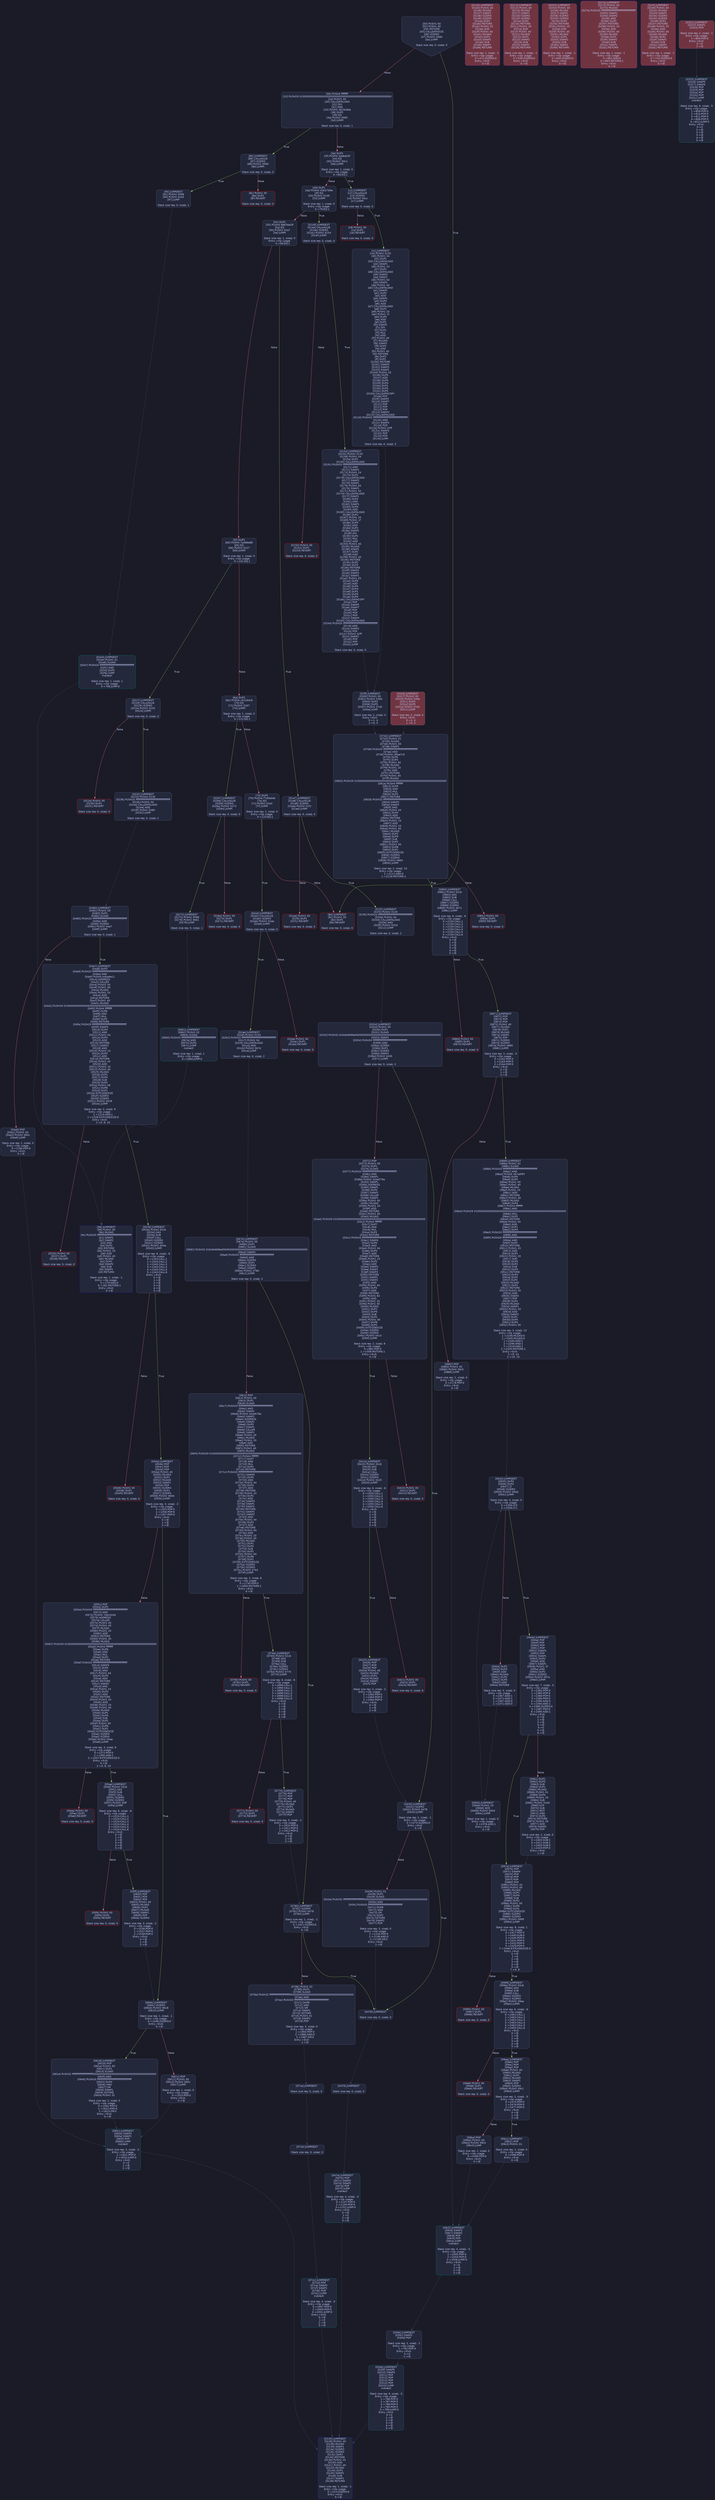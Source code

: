 digraph G {
    node [shape=box, style="filled, rounded", color="#565f89", fontcolor="#c0caf5", fontname="Helvetica", fillcolor="#24283b"];
    edge [color="#414868", fontcolor="#c0caf5", fontname="Helvetica"];
    bgcolor="#1a1b26";
    0 [ label = "[00] PUSH1 60
[02] PUSH1 40
[04] MSTORE
[05] CALLDATASIZE
[06] ISZERO
[07] PUSH2 0080
[0a] JUMPI

Stack size req: 0, sizeΔ: 0
" shape = invhouse]
    1 [ label = "[0b] PUSH4 ffffffff
[10] PUSH29 0100000000000000000000000000000000000000000000000000000000
[2e] PUSH1 00
[30] CALLDATALOAD
[31] DIV
[32] AND
[33] PUSH4 3629c8de
[38] DUP2
[39] EQ
[3a] PUSH2 0085
[3d] JUMPI

Stack size req: 0, sizeΔ: 1
"]
    2 [ label = "[3e] DUP1
[3f] PUSH4 3de6a03f
[44] EQ
[45] PUSH2 00c1
[48] JUMPI

Stack size req: 1, sizeΔ: 0
Entry->Op usage:
	0->68:EQ:1
"]
    3 [ label = "[49] DUP1
[4a] PUSH4 43b3769e
[4f] EQ
[50] PUSH2 0149
[53] JUMPI

Stack size req: 1, sizeΔ: 0
Entry->Op usage:
	0->79:EQ:1
"]
    4 [ label = "[54] DUP1
[55] PUSH4 68639a29
[5a] EQ
[5b] PUSH2 01e7
[5e] JUMPI

Stack size req: 1, sizeΔ: 0
Entry->Op usage:
	0->90:EQ:1
"]
    5 [ label = "[5f] DUP1
[60] PUSH4 7a386e88
[65] EQ
[66] PUSH2 0227
[69] JUMPI

Stack size req: 1, sizeΔ: 0
Entry->Op usage:
	0->101:EQ:1
"]
    6 [ label = "[6a] DUP1
[6b] PUSH4 c52164c6
[70] EQ
[71] PUSH2 0267
[74] JUMPI

Stack size req: 1, sizeΔ: 0
Entry->Op usage:
	0->112:EQ:1
"]
    7 [ label = "[75] DUP1
[76] PUSH4 f7d0e04b
[7b] EQ
[7c] PUSH2 02a3
[7f] JUMPI

Stack size req: 1, sizeΔ: 0
Entry->Op usage:
	0->123:EQ:1
"]
    8 [ label = "[80] JUMPDEST
[81] PUSH1 00
[83] DUP1
[84] REVERT

Stack size req: 0, sizeΔ: 0
" color = "red"]
    9 [ label = "[85] JUMPDEST
[86] CALLVALUE
[87] ISZERO
[88] PUSH2 0090
[8b] JUMPI

Stack size req: 0, sizeΔ: 0
"]
    10 [ label = "[8c] PUSH1 00
[8e] DUP1
[8f] REVERT

Stack size req: 0, sizeΔ: 0
" color = "red"]
    11 [ label = "[90] JUMPDEST
[91] PUSH2 0098
[94] PUSH2 02e3
[97] JUMP

Stack size req: 0, sizeΔ: 1
"]
    12 [ label = "[98] JUMPDEST
[99] PUSH1 40
[9b] MLOAD
[9c] PUSH20 ffffffffffffffffffffffffffffffffffffffff
[b1] SWAP1
[b2] SWAP2
[b3] AND
[b4] DUP2
[b5] MSTORE
[b6] PUSH1 20
[b8] ADD
[b9] PUSH1 40
[bb] MLOAD
[bc] DUP1
[bd] SWAP2
[be] SUB
[bf] SWAP1
[c0] RETURN

Stack size req: 1, sizeΔ: -1
Entry->Op usage:
	0->179:AND:0
	0->181:MSTORE:1
Entry->Exit:
	0->😵
" color = "darkblue"]
    13 [ label = "[c1] JUMPDEST
[c2] CALLVALUE
[c3] ISZERO
[c4] PUSH2 00cc
[c7] JUMPI

Stack size req: 0, sizeΔ: 0
"]
    14 [ label = "[c8] PUSH1 00
[ca] DUP1
[cb] REVERT

Stack size req: 0, sizeΔ: 0
" color = "red"]
    15 [ label = "[cc] JUMPDEST
[cd] PUSH2 0135
[d0] PUSH1 04
[d2] DUP1
[d3] CALLDATALOAD
[d4] SWAP1
[d5] PUSH1 24
[d7] DUP1
[d8] CALLDATALOAD
[d9] SWAP2
[da] SWAP1
[db] PUSH1 64
[dd] SWAP1
[de] PUSH1 44
[e0] CALLDATALOAD
[e1] SWAP1
[e2] DUP2
[e3] ADD
[e4] SWAP1
[e5] DUP4
[e6] ADD
[e7] CALLDATALOAD
[e8] DUP1
[e9] PUSH1 20
[eb] PUSH1 1f
[ed] DUP3
[ee] ADD
[ef] DUP2
[f0] SWAP1
[f1] DIV
[f2] DUP2
[f3] MUL
[f4] ADD
[f5] PUSH1 40
[f7] MLOAD
[f8] SWAP1
[f9] DUP2
[fa] ADD
[fb] PUSH1 40
[fd] MSTORE
[fe] DUP2
[ff] DUP2
[0100] MSTORE
[0101] SWAP3
[0102] SWAP2
[0103] SWAP1
[0104] PUSH1 20
[0106] DUP5
[0107] ADD
[0108] DUP4
[0109] DUP4
[010a] DUP1
[010b] DUP3
[010c] DUP5
[010d] CALLDATACOPY
[010e] POP
[010f] SWAP5
[0110] SWAP7
[0111] POP
[0112] POP
[0113] POP
[0114] SWAP3
[0115] CALLDATALOAD
[0116] PUSH20 ffffffffffffffffffffffffffffffffffffffff
[012b] AND
[012c] SWAP3
[012d] POP
[012e] PUSH2 02ff
[0131] SWAP2
[0132] POP
[0133] POP
[0134] JUMP

Stack size req: 0, sizeΔ: 5
"]
    16 [ label = "[0135] JUMPDEST
[0136] PUSH1 40
[0138] MLOAD
[0139] SWAP1
[013a] ISZERO
[013b] ISZERO
[013c] DUP2
[013d] MSTORE
[013e] PUSH1 20
[0140] ADD
[0141] PUSH1 40
[0143] MLOAD
[0144] DUP1
[0145] SWAP2
[0146] SUB
[0147] SWAP1
[0148] RETURN

Stack size req: 1, sizeΔ: -1
Entry->Op usage:
	0->314:ISZERO:0
Entry->Exit:
	0->😵
" color = "darkblue"]
    17 [ label = "[0149] JUMPDEST
[014a] CALLVALUE
[014b] ISZERO
[014c] PUSH2 0154
[014f] JUMPI

Stack size req: 0, sizeΔ: 0
"]
    18 [ label = "[0150] PUSH1 00
[0152] DUP1
[0153] REVERT

Stack size req: 0, sizeΔ: 0
" color = "red"]
    19 [ label = "[0154] JUMPDEST
[0155] PUSH2 0135
[0158] PUSH1 04
[015a] DUP1
[015b] CALLDATALOAD
[015c] PUSH20 ffffffffffffffffffffffffffffffffffffffff
[0171] AND
[0172] SWAP1
[0173] PUSH1 24
[0175] DUP1
[0176] CALLDATALOAD
[0177] SWAP2
[0178] SWAP1
[0179] PUSH1 64
[017b] SWAP1
[017c] PUSH1 44
[017e] CALLDATALOAD
[017f] SWAP1
[0180] DUP2
[0181] ADD
[0182] SWAP1
[0183] DUP4
[0184] ADD
[0185] CALLDATALOAD
[0186] DUP1
[0187] PUSH1 20
[0189] PUSH1 1f
[018b] DUP3
[018c] ADD
[018d] DUP2
[018e] SWAP1
[018f] DIV
[0190] DUP2
[0191] MUL
[0192] ADD
[0193] PUSH1 40
[0195] MLOAD
[0196] SWAP1
[0197] DUP2
[0198] ADD
[0199] PUSH1 40
[019b] MSTORE
[019c] DUP2
[019d] DUP2
[019e] MSTORE
[019f] SWAP3
[01a0] SWAP2
[01a1] SWAP1
[01a2] PUSH1 20
[01a4] DUP5
[01a5] ADD
[01a6] DUP4
[01a7] DUP4
[01a8] DUP1
[01a9] DUP3
[01aa] DUP5
[01ab] CALLDATACOPY
[01ac] POP
[01ad] SWAP5
[01ae] SWAP7
[01af] POP
[01b0] POP
[01b1] POP
[01b2] SWAP3
[01b3] CALLDATALOAD
[01b4] PUSH20 ffffffffffffffffffffffffffffffffffffffff
[01c9] AND
[01ca] SWAP3
[01cb] POP
[01cc] PUSH2 02ff
[01cf] SWAP2
[01d0] POP
[01d1] POP
[01d2] JUMP

Stack size req: 0, sizeΔ: 5
"]
    20 [ label = "[01d3] JUMPDEST
[01d4] PUSH1 40
[01d6] MLOAD
[01d7] SWAP1
[01d8] ISZERO
[01d9] ISZERO
[01da] DUP2
[01db] MSTORE
[01dc] PUSH1 20
[01de] ADD
[01df] PUSH1 40
[01e1] MLOAD
[01e2] DUP1
[01e3] SWAP2
[01e4] SUB
[01e5] SWAP1
[01e6] RETURN

Stack size req: 1, sizeΔ: -1
Entry->Op usage:
	0->472:ISZERO:0
Entry->Exit:
	0->😵
" color = "darkblue" fillcolor = "#703440"]
    21 [ label = "[01e7] JUMPDEST
[01e8] CALLVALUE
[01e9] ISZERO
[01ea] PUSH2 01f2
[01ed] JUMPI

Stack size req: 0, sizeΔ: 0
"]
    22 [ label = "[01ee] PUSH1 00
[01f0] DUP1
[01f1] REVERT

Stack size req: 0, sizeΔ: 0
" color = "red"]
    23 [ label = "[01f2] JUMPDEST
[01f3] PUSH2 0135
[01f6] PUSH20 ffffffffffffffffffffffffffffffffffffffff
[020b] PUSH1 04
[020d] CALLDATALOAD
[020e] AND
[020f] PUSH2 032d
[0212] JUMP

Stack size req: 0, sizeΔ: 2
"]
    24 [ label = "[0213] JUMPDEST
[0214] PUSH1 40
[0216] MLOAD
[0217] SWAP1
[0218] ISZERO
[0219] ISZERO
[021a] DUP2
[021b] MSTORE
[021c] PUSH1 20
[021e] ADD
[021f] PUSH1 40
[0221] MLOAD
[0222] DUP1
[0223] SWAP2
[0224] SUB
[0225] SWAP1
[0226] RETURN

Stack size req: 1, sizeΔ: -1
Entry->Op usage:
	0->536:ISZERO:0
Entry->Exit:
	0->😵
" color = "darkblue" fillcolor = "#703440"]
    25 [ label = "[0227] JUMPDEST
[0228] CALLVALUE
[0229] ISZERO
[022a] PUSH2 0232
[022d] JUMPI

Stack size req: 0, sizeΔ: 0
"]
    26 [ label = "[022e] PUSH1 00
[0230] DUP1
[0231] REVERT

Stack size req: 0, sizeΔ: 0
" color = "red"]
    27 [ label = "[0232] JUMPDEST
[0233] PUSH2 0135
[0236] PUSH20 ffffffffffffffffffffffffffffffffffffffff
[024b] PUSH1 04
[024d] CALLDATALOAD
[024e] AND
[024f] PUSH2 0480
[0252] JUMP

Stack size req: 0, sizeΔ: 2
"]
    28 [ label = "[0253] JUMPDEST
[0254] PUSH1 40
[0256] MLOAD
[0257] SWAP1
[0258] ISZERO
[0259] ISZERO
[025a] DUP2
[025b] MSTORE
[025c] PUSH1 20
[025e] ADD
[025f] PUSH1 40
[0261] MLOAD
[0262] DUP1
[0263] SWAP2
[0264] SUB
[0265] SWAP1
[0266] RETURN

Stack size req: 1, sizeΔ: -1
Entry->Op usage:
	0->600:ISZERO:0
Entry->Exit:
	0->😵
" color = "darkblue" fillcolor = "#703440"]
    29 [ label = "[0267] JUMPDEST
[0268] CALLVALUE
[0269] ISZERO
[026a] PUSH2 0272
[026d] JUMPI

Stack size req: 0, sizeΔ: 0
"]
    30 [ label = "[026e] PUSH1 00
[0270] DUP1
[0271] REVERT

Stack size req: 0, sizeΔ: 0
" color = "red"]
    31 [ label = "[0272] JUMPDEST
[0273] PUSH2 0098
[0276] PUSH2 0661
[0279] JUMP

Stack size req: 0, sizeΔ: 1
"]
    32 [ label = "[027a] JUMPDEST
[027b] PUSH1 40
[027d] MLOAD
[027e] PUSH20 ffffffffffffffffffffffffffffffffffffffff
[0293] SWAP1
[0294] SWAP2
[0295] AND
[0296] DUP2
[0297] MSTORE
[0298] PUSH1 20
[029a] ADD
[029b] PUSH1 40
[029d] MLOAD
[029e] DUP1
[029f] SWAP2
[02a0] SUB
[02a1] SWAP1
[02a2] RETURN

Stack size req: 1, sizeΔ: -1
Entry->Op usage:
	0->661:AND:0
	0->663:MSTORE:1
Entry->Exit:
	0->😵
" color = "darkblue" fillcolor = "#703440"]
    33 [ label = "[02a3] JUMPDEST
[02a4] CALLVALUE
[02a5] ISZERO
[02a6] PUSH2 02ae
[02a9] JUMPI

Stack size req: 0, sizeΔ: 0
"]
    34 [ label = "[02aa] PUSH1 00
[02ac] DUP1
[02ad] REVERT

Stack size req: 0, sizeΔ: 0
" color = "red"]
    35 [ label = "[02ae] JUMPDEST
[02af] PUSH2 0135
[02b2] PUSH20 ffffffffffffffffffffffffffffffffffffffff
[02c7] PUSH1 04
[02c9] CALLDATALOAD
[02ca] AND
[02cb] PUSH2 067d
[02ce] JUMP

Stack size req: 0, sizeΔ: 2
"]
    36 [ label = "[02cf] JUMPDEST
[02d0] PUSH1 40
[02d2] MLOAD
[02d3] SWAP1
[02d4] ISZERO
[02d5] ISZERO
[02d6] DUP2
[02d7] MSTORE
[02d8] PUSH1 20
[02da] ADD
[02db] PUSH1 40
[02dd] MLOAD
[02de] DUP1
[02df] SWAP2
[02e0] SUB
[02e1] SWAP1
[02e2] RETURN

Stack size req: 1, sizeΔ: -1
Entry->Op usage:
	0->724:ISZERO:0
Entry->Exit:
	0->😵
" color = "darkblue" fillcolor = "#703440"]
    37 [ label = "[02e3] JUMPDEST
[02e4] PUSH1 01
[02e6] SLOAD
[02e7] PUSH20 ffffffffffffffffffffffffffffffffffffffff
[02fc] AND
[02fd] DUP2
[02fe] JUMP
Indirect!

Stack size req: 1, sizeΔ: 1
Entry->Op usage:
	0->766:JUMP:0
" color = "teal"]
    38 [ label = "[02ff] JUMPDEST
[0300] PUSH1 00
[0302] PUSH2 030b
[0305] DUP3
[0306] DUP5
[0307] PUSH2 07d2
[030a] JUMP

Stack size req: 2, sizeΔ: 4
Entry->Exit:
	0->1, 4
	1->0, 5
"]
    39 [ label = "[030b] JUMPDEST
[030c] SWAP1
[030d] POP

Stack size req: 2, sizeΔ: -1
Entry->Op usage:
	1->781:POP:0
Entry->Exit:
	0->0
	1->😵
"]
    40 [ label = "[030e] JUMPDEST
[030f] SWAP5
[0310] SWAP4
[0311] POP
[0312] POP
[0313] POP
[0314] POP
[0315] JUMP
Indirect!

Stack size req: 6, sizeΔ: -5
Entry->Op usage:
	1->786:POP:0
	2->787:POP:0
	3->788:POP:0
	4->785:POP:0
	5->789:JUMP:0
Entry->Exit:
	0->0
	1->😵
	2->😵
	3->😵
	4->😵
	5->😵
" color = "teal"]
    41 [ label = "[0316] JUMPDEST
[0317] PUSH1 00
[0319] PUSH2 030b
[031c] DUP3
[031d] DUP5
[031e] PUSH2 07d2
[0321] JUMP

Stack size req: 2, sizeΔ: 4
Entry->Exit:
	0->1, 4
	1->0, 5
" fillcolor = "#703440"]
    42 [ label = "[0322] JUMPDEST
[0323] SWAP1
[0324] POP

Stack size req: 2, sizeΔ: -1
Entry->Op usage:
	1->804:POP:0
Entry->Exit:
	0->0
	1->😵
" fillcolor = "#703440"]
    43 [ label = "[0325] JUMPDEST
[0326] SWAP5
[0327] SWAP4
[0328] POP
[0329] POP
[032a] POP
[032b] POP
[032c] JUMP
Indirect!

Stack size req: 6, sizeΔ: -5
Entry->Op usage:
	1->809:POP:0
	2->810:POP:0
	3->811:POP:0
	4->808:POP:0
	5->812:JUMP:0
Entry->Exit:
	0->0
	1->😵
	2->😵
	3->😵
	4->😵
	5->😵
" color = "teal"]
    44 [ label = "[032d] JUMPDEST
[032e] PUSH1 00
[0330] DUP1
[0331] SLOAD
[0332] PUSH32 61646d696e000000000000000000000000000000000000000000000000000000
[0353] SWAP1
[0354] PUSH20 ffffffffffffffffffffffffffffffffffffffff
[0369] AND
[036a] ISZERO
[036b] DUP1
[036c] ISZERO
[036d] SWAP1
[036e] PUSH2 0430
[0371] JUMPI

Stack size req: 0, sizeΔ: 3
"]
    45 [ label = "[0372] POP
[0373] PUSH1 00
[0375] DUP1
[0376] SLOAD
[0377] PUSH20 ffffffffffffffffffffffffffffffffffffffff
[038c] AND
[038d] SWAP1
[038e] PUSH4 2d3e579a
[0393] SWAP1
[0394] ADDRESS
[0395] SWAP1
[0396] DUP5
[0397] SWAP1
[0398] CALLER
[0399] SWAP1
[039a] PUSH1 40
[039c] MLOAD
[039d] PUSH1 20
[039f] ADD
[03a0] MSTORE
[03a1] PUSH1 40
[03a3] MLOAD
[03a4] PUSH29 0100000000000000000000000000000000000000000000000000000000
[03c2] PUSH4 ffffffff
[03c7] DUP7
[03c8] AND
[03c9] MUL
[03ca] DUP2
[03cb] MSTORE
[03cc] PUSH20 ffffffffffffffffffffffffffffffffffffffff
[03e1] SWAP4
[03e2] DUP5
[03e3] AND
[03e4] PUSH1 04
[03e6] DUP3
[03e7] ADD
[03e8] MSTORE
[03e9] PUSH1 24
[03eb] DUP2
[03ec] ADD
[03ed] SWAP3
[03ee] SWAP1
[03ef] SWAP3
[03f0] MSTORE
[03f1] SWAP1
[03f2] SWAP2
[03f3] AND
[03f4] PUSH1 44
[03f6] DUP3
[03f7] ADD
[03f8] MSTORE
[03f9] PUSH1 64
[03fb] ADD
[03fc] PUSH1 20
[03fe] PUSH1 40
[0400] MLOAD
[0401] DUP1
[0402] DUP4
[0403] SUB
[0404] DUP2
[0405] PUSH1 00
[0407] DUP8
[0408] DUP1
[0409] EXTCODESIZE
[040a] ISZERO
[040b] ISZERO
[040c] PUSH2 0414
[040f] JUMPI

Stack size req: 2, sizeΔ: 8
Entry->Op usage:
	0->882:POP:0
	1->1008:MSTORE:1
Entry->Exit:
	0->😵
"]
    46 [ label = "[0410] PUSH1 00
[0412] DUP1
[0413] REVERT

Stack size req: 0, sizeΔ: 0
" color = "red"]
    47 [ label = "[0414] JUMPDEST
[0415] PUSH2 02c6
[0418] GAS
[0419] SUB
[041a] CALL
[041b] ISZERO
[041c] ISZERO
[041d] PUSH2 0425
[0420] JUMPI

Stack size req: 6, sizeΔ: -6
Entry->Op usage:
	0->1050:CALL:1
	1->1050:CALL:2
	2->1050:CALL:3
	3->1050:CALL:4
	4->1050:CALL:5
	5->1050:CALL:6
Entry->Exit:
	0->😵
	1->😵
	2->😵
	3->😵
	4->😵
	5->😵
"]
    48 [ label = "[0421] PUSH1 00
[0423] DUP1
[0424] REVERT

Stack size req: 0, sizeΔ: 0
" color = "red"]
    49 [ label = "[0425] JUMPDEST
[0426] POP
[0427] POP
[0428] POP
[0429] PUSH1 40
[042b] MLOAD
[042c] DUP1
[042d] MLOAD
[042e] SWAP1
[042f] POP

Stack size req: 3, sizeΔ: -2
Entry->Op usage:
	0->1062:POP:0
	1->1063:POP:0
	2->1064:POP:0
Entry->Exit:
	0->😵
	1->😵
	2->😵
"]
    50 [ label = "[0430] JUMPDEST
[0431] ISZERO
[0432] PUSH2 0478
[0435] JUMPI

Stack size req: 1, sizeΔ: -1
Entry->Op usage:
	0->1073:ISZERO:0
Entry->Exit:
	0->😵
"]
    51 [ label = "[0436] PUSH1 01
[0438] DUP1
[0439] SLOAD
[043a] PUSH32 ffffffffffffffffffffffff0000000000000000000000000000000000000000
[045b] AND
[045c] PUSH20 ffffffffffffffffffffffffffffffffffffffff
[0471] DUP6
[0472] AND
[0473] OR
[0474] DUP2
[0475] SSTORE
[0476] SWAP2
[0477] POP

Stack size req: 3, sizeΔ: 0
Entry->Op usage:
	1->1143:POP:0
	2->1138:AND:0
	2->1139:OR:0
Entry->Exit:
	1->😵
"]
    52 [ label = "[0478] JUMPDEST

Stack size req: 0, sizeΔ: 0
"]
    53 [ label = "[0479] JUMPDEST

Stack size req: 0, sizeΔ: 0
"]
    54 [ label = "[047a] JUMPDEST
[047b] POP
[047c] SWAP2
[047d] SWAP1
[047e] POP
[047f] JUMP
Indirect!

Stack size req: 4, sizeΔ: -3
Entry->Op usage:
	0->1147:POP:0
	2->1150:POP:0
	3->1151:JUMP:0
Entry->Exit:
	0->😵
	1->0
	2->😵
	3->😵
" color = "teal"]
    55 [ label = "[0480] JUMPDEST
[0481] PUSH1 00
[0483] DUP1
[0484] SLOAD
[0485] PUSH20 ffffffffffffffffffffffffffffffffffffffff
[049a] AND
[049b] ISZERO
[049c] PUSH2 04a7
[049f] JUMPI

Stack size req: 0, sizeΔ: 1
"]
    56 [ label = "[04a0] POP
[04a1] PUSH1 00
[04a3] PUSH2 065c
[04a6] JUMP

Stack size req: 1, sizeΔ: 0
Entry->Op usage:
	0->1184:POP:0
Entry->Exit:
	0->😵
"]
    57 [ label = "[04a7] JUMPDEST
[04a8] DUP2
[04a9] PUSH20 ffffffffffffffffffffffffffffffffffffffff
[04be] AND
[04bf] PUSH4 b4ba9e11
[04c4] ADDRESS
[04c5] CALLER
[04c6] PUSH1 00
[04c8] PUSH1 40
[04ca] MLOAD
[04cb] PUSH1 20
[04cd] ADD
[04ce] MSTORE
[04cf] PUSH1 40
[04d1] MLOAD
[04d2] PUSH29 0100000000000000000000000000000000000000000000000000000000
[04f0] PUSH4 ffffffff
[04f5] DUP6
[04f6] AND
[04f7] MUL
[04f8] DUP2
[04f9] MSTORE
[04fa] PUSH20 ffffffffffffffffffffffffffffffffffffffff
[050f] SWAP3
[0510] DUP4
[0511] AND
[0512] PUSH1 04
[0514] DUP3
[0515] ADD
[0516] MSTORE
[0517] SWAP2
[0518] AND
[0519] PUSH1 24
[051b] DUP3
[051c] ADD
[051d] MSTORE
[051e] PUSH1 44
[0520] ADD
[0521] PUSH1 20
[0523] PUSH1 40
[0525] MLOAD
[0526] DUP1
[0527] DUP4
[0528] SUB
[0529] DUP2
[052a] PUSH1 00
[052c] DUP8
[052d] DUP1
[052e] EXTCODESIZE
[052f] ISZERO
[0530] ISZERO
[0531] PUSH2 0539
[0534] JUMPI

Stack size req: 2, sizeΔ: 9
Entry->Op usage:
	1->1214:AND:1
	1->1326:EXTCODESIZE:0
Entry->Exit:
	1->0, 8, 10
"]
    58 [ label = "[0535] PUSH1 00
[0537] DUP1
[0538] REVERT

Stack size req: 0, sizeΔ: 0
" color = "red"]
    59 [ label = "[0539] JUMPDEST
[053a] PUSH2 02c6
[053d] GAS
[053e] SUB
[053f] CALL
[0540] ISZERO
[0541] ISZERO
[0542] PUSH2 054a
[0545] JUMPI

Stack size req: 6, sizeΔ: -6
Entry->Op usage:
	0->1343:CALL:1
	1->1343:CALL:2
	2->1343:CALL:3
	3->1343:CALL:4
	4->1343:CALL:5
	5->1343:CALL:6
Entry->Exit:
	0->😵
	1->😵
	2->😵
	3->😵
	4->😵
	5->😵
"]
    60 [ label = "[0546] PUSH1 00
[0548] DUP1
[0549] REVERT

Stack size req: 0, sizeΔ: 0
" color = "red"]
    61 [ label = "[054a] JUMPDEST
[054b] POP
[054c] POP
[054d] POP
[054e] PUSH1 40
[0550] MLOAD
[0551] DUP1
[0552] MLOAD
[0553] SWAP1
[0554] POP
[0555] ISZERO
[0556] DUP1
[0557] ISZERO
[0558] PUSH2 060b
[055b] JUMPI

Stack size req: 3, sizeΔ: -2
Entry->Op usage:
	0->1355:POP:0
	1->1356:POP:0
	2->1357:POP:0
Entry->Exit:
	0->😵
	1->😵
	2->😵
"]
    62 [ label = "[055c] POP
[055d] DUP2
[055e] PUSH20 ffffffffffffffffffffffffffffffffffffffff
[0573] AND
[0574] PUSH4 7ddc02d4
[0579] ADDRESS
[057a] CALLER
[057b] PUSH1 00
[057d] PUSH1 40
[057f] MLOAD
[0580] PUSH1 20
[0582] ADD
[0583] MSTORE
[0584] PUSH1 40
[0586] MLOAD
[0587] PUSH29 0100000000000000000000000000000000000000000000000000000000
[05a5] PUSH4 ffffffff
[05aa] DUP6
[05ab] AND
[05ac] MUL
[05ad] DUP2
[05ae] MSTORE
[05af] PUSH20 ffffffffffffffffffffffffffffffffffffffff
[05c4] SWAP3
[05c5] DUP4
[05c6] AND
[05c7] PUSH1 04
[05c9] DUP3
[05ca] ADD
[05cb] MSTORE
[05cc] SWAP2
[05cd] AND
[05ce] PUSH1 24
[05d0] DUP3
[05d1] ADD
[05d2] MSTORE
[05d3] PUSH1 44
[05d5] ADD
[05d6] PUSH1 20
[05d8] PUSH1 40
[05da] MLOAD
[05db] DUP1
[05dc] DUP4
[05dd] SUB
[05de] DUP2
[05df] PUSH1 00
[05e1] DUP8
[05e2] DUP1
[05e3] EXTCODESIZE
[05e4] ISZERO
[05e5] ISZERO
[05e6] PUSH2 05ee
[05e9] JUMPI

Stack size req: 3, sizeΔ: 8
Entry->Op usage:
	0->1372:POP:0
	2->1395:AND:1
	2->1507:EXTCODESIZE:0
Entry->Exit:
	0->😵
	2->0, 8, 10
"]
    63 [ label = "[05ea] PUSH1 00
[05ec] DUP1
[05ed] REVERT

Stack size req: 0, sizeΔ: 0
" color = "red"]
    64 [ label = "[05ee] JUMPDEST
[05ef] PUSH2 02c6
[05f2] GAS
[05f3] SUB
[05f4] CALL
[05f5] ISZERO
[05f6] ISZERO
[05f7] PUSH2 05ff
[05fa] JUMPI

Stack size req: 6, sizeΔ: -6
Entry->Op usage:
	0->1524:CALL:1
	1->1524:CALL:2
	2->1524:CALL:3
	3->1524:CALL:4
	4->1524:CALL:5
	5->1524:CALL:6
Entry->Exit:
	0->😵
	1->😵
	2->😵
	3->😵
	4->😵
	5->😵
"]
    65 [ label = "[05fb] PUSH1 00
[05fd] DUP1
[05fe] REVERT

Stack size req: 0, sizeΔ: 0
" color = "red"]
    66 [ label = "[05ff] JUMPDEST
[0600] POP
[0601] POP
[0602] POP
[0603] PUSH1 40
[0605] MLOAD
[0606] DUP1
[0607] MLOAD
[0608] SWAP1
[0609] POP
[060a] ISZERO

Stack size req: 3, sizeΔ: -2
Entry->Op usage:
	0->1536:POP:0
	1->1537:POP:0
	2->1538:POP:0
Entry->Exit:
	0->😵
	1->😵
	2->😵
"]
    67 [ label = "[060b] JUMPDEST
[060c] ISZERO
[060d] PUSH2 0618
[0610] JUMPI

Stack size req: 1, sizeΔ: -1
Entry->Op usage:
	0->1548:ISZERO:0
Entry->Exit:
	0->😵
"]
    68 [ label = "[0611] POP
[0612] PUSH1 00
[0614] PUSH2 065c
[0617] JUMP

Stack size req: 1, sizeΔ: 0
Entry->Op usage:
	0->1553:POP:0
Entry->Exit:
	0->😵
"]
    69 [ label = "[0618] JUMPDEST
[0619] POP
[061a] PUSH1 00
[061c] DUP1
[061d] SLOAD
[061e] PUSH32 ffffffffffffffffffffffff0000000000000000000000000000000000000000
[063f] AND
[0640] PUSH20 ffffffffffffffffffffffffffffffffffffffff
[0655] DUP4
[0656] AND
[0657] OR
[0658] SWAP1
[0659] SSTORE
[065a] PUSH1 01

Stack size req: 2, sizeΔ: 0
Entry->Op usage:
	0->1561:POP:0
	1->1622:AND:0
	1->1623:OR:0
Entry->Exit:
	0->😵
"]
    70 [ label = "[065c] JUMPDEST
[065d] SWAP2
[065e] SWAP1
[065f] POP
[0660] JUMP
Indirect!

Stack size req: 3, sizeΔ: -2
Entry->Op usage:
	1->1631:POP:0
	2->1632:JUMP:0
Entry->Exit:
	0->0
	1->😵
	2->😵
" color = "teal"]
    71 [ label = "[0661] JUMPDEST
[0662] PUSH1 02
[0664] SLOAD
[0665] PUSH20 ffffffffffffffffffffffffffffffffffffffff
[067a] AND
[067b] DUP2
[067c] JUMP
Indirect!

Stack size req: 1, sizeΔ: 1
Entry->Op usage:
	0->1660:JUMP:0
" color = "teal"]
    72 [ label = "[067d] JUMPDEST
[067e] PUSH1 00
[0680] DUP1
[0681] SLOAD
[0682] PUSH32 61646d696e000000000000000000000000000000000000000000000000000000
[06a3] SWAP1
[06a4] PUSH20 ffffffffffffffffffffffffffffffffffffffff
[06b9] AND
[06ba] ISZERO
[06bb] DUP1
[06bc] ISZERO
[06bd] SWAP1
[06be] PUSH2 0780
[06c1] JUMPI

Stack size req: 0, sizeΔ: 3
"]
    73 [ label = "[06c2] POP
[06c3] PUSH1 00
[06c5] DUP1
[06c6] SLOAD
[06c7] PUSH20 ffffffffffffffffffffffffffffffffffffffff
[06dc] AND
[06dd] SWAP1
[06de] PUSH4 2d3e579a
[06e3] SWAP1
[06e4] ADDRESS
[06e5] SWAP1
[06e6] DUP5
[06e7] SWAP1
[06e8] CALLER
[06e9] SWAP1
[06ea] PUSH1 40
[06ec] MLOAD
[06ed] PUSH1 20
[06ef] ADD
[06f0] MSTORE
[06f1] PUSH1 40
[06f3] MLOAD
[06f4] PUSH29 0100000000000000000000000000000000000000000000000000000000
[0712] PUSH4 ffffffff
[0717] DUP7
[0718] AND
[0719] MUL
[071a] DUP2
[071b] MSTORE
[071c] PUSH20 ffffffffffffffffffffffffffffffffffffffff
[0731] SWAP4
[0732] DUP5
[0733] AND
[0734] PUSH1 04
[0736] DUP3
[0737] ADD
[0738] MSTORE
[0739] PUSH1 24
[073b] DUP2
[073c] ADD
[073d] SWAP3
[073e] SWAP1
[073f] SWAP3
[0740] MSTORE
[0741] SWAP1
[0742] SWAP2
[0743] AND
[0744] PUSH1 44
[0746] DUP3
[0747] ADD
[0748] MSTORE
[0749] PUSH1 64
[074b] ADD
[074c] PUSH1 20
[074e] PUSH1 40
[0750] MLOAD
[0751] DUP1
[0752] DUP4
[0753] SUB
[0754] DUP2
[0755] PUSH1 00
[0757] DUP8
[0758] DUP1
[0759] EXTCODESIZE
[075a] ISZERO
[075b] ISZERO
[075c] PUSH2 0764
[075f] JUMPI

Stack size req: 2, sizeΔ: 8
Entry->Op usage:
	0->1730:POP:0
	1->1856:MSTORE:1
Entry->Exit:
	0->😵
"]
    74 [ label = "[0760] PUSH1 00
[0762] DUP1
[0763] REVERT

Stack size req: 0, sizeΔ: 0
" color = "red"]
    75 [ label = "[0764] JUMPDEST
[0765] PUSH2 02c6
[0768] GAS
[0769] SUB
[076a] CALL
[076b] ISZERO
[076c] ISZERO
[076d] PUSH2 0775
[0770] JUMPI

Stack size req: 6, sizeΔ: -6
Entry->Op usage:
	0->1898:CALL:1
	1->1898:CALL:2
	2->1898:CALL:3
	3->1898:CALL:4
	4->1898:CALL:5
	5->1898:CALL:6
Entry->Exit:
	0->😵
	1->😵
	2->😵
	3->😵
	4->😵
	5->😵
"]
    76 [ label = "[0771] PUSH1 00
[0773] DUP1
[0774] REVERT

Stack size req: 0, sizeΔ: 0
" color = "red"]
    77 [ label = "[0775] JUMPDEST
[0776] POP
[0777] POP
[0778] POP
[0779] PUSH1 40
[077b] MLOAD
[077c] DUP1
[077d] MLOAD
[077e] SWAP1
[077f] POP

Stack size req: 3, sizeΔ: -2
Entry->Op usage:
	0->1910:POP:0
	1->1911:POP:0
	2->1912:POP:0
Entry->Exit:
	0->😵
	1->😵
	2->😵
"]
    78 [ label = "[0780] JUMPDEST
[0781] ISZERO
[0782] PUSH2 0478
[0785] JUMPI

Stack size req: 1, sizeΔ: -1
Entry->Op usage:
	0->1921:ISZERO:0
Entry->Exit:
	0->😵
"]
    79 [ label = "[0786] PUSH1 02
[0788] DUP1
[0789] SLOAD
[078a] PUSH32 ffffffffffffffffffffffff0000000000000000000000000000000000000000
[07ab] AND
[07ac] PUSH20 ffffffffffffffffffffffffffffffffffffffff
[07c1] DUP6
[07c2] AND
[07c3] OR
[07c4] SWAP1
[07c5] SSTORE
[07c6] PUSH1 01
[07c8] SWAP2
[07c9] POP

Stack size req: 3, sizeΔ: 0
Entry->Op usage:
	1->1993:POP:0
	2->1986:AND:0
	2->1987:OR:0
Entry->Exit:
	1->😵
"]
    80 [ label = "[07ca] JUMPDEST

Stack size req: 0, sizeΔ: 0
"]
    81 [ label = "[07cb] JUMPDEST

Stack size req: 0, sizeΔ: 0
"]
    82 [ label = "[07cc] JUMPDEST
[07cd] POP
[07ce] SWAP2
[07cf] SWAP1
[07d0] POP
[07d1] JUMP
Indirect!

Stack size req: 4, sizeΔ: -3
Entry->Op usage:
	0->1997:POP:0
	2->2000:POP:0
	3->2001:JUMP:0
Entry->Exit:
	0->😵
	1->0
	2->😵
	3->😵
" color = "teal"]
    83 [ label = "[07d2] JUMPDEST
[07d3] PUSH1 01
[07d5] SLOAD
[07d6] PUSH1 00
[07d8] SWAP1
[07d9] PUSH20 ffffffffffffffffffffffffffffffffffffffff
[07ee] AND
[07ef] PUSH4 c9faa7c5
[07f4] DUP5
[07f5] DUP4
[07f6] PUSH1 40
[07f8] MLOAD
[07f9] PUSH1 20
[07fb] ADD
[07fc] MSTORE
[07fd] PUSH1 40
[07ff] MLOAD
[0800] PUSH29 0100000000000000000000000000000000000000000000000000000000
[081e] PUSH4 ffffffff
[0823] DUP5
[0824] AND
[0825] MUL
[0826] DUP2
[0827] MSTORE
[0828] PUSH20 ffffffffffffffffffffffffffffffffffffffff
[083d] SWAP1
[083e] SWAP2
[083f] AND
[0840] PUSH1 04
[0842] DUP3
[0843] ADD
[0844] MSTORE
[0845] PUSH1 24
[0847] ADD
[0848] PUSH1 20
[084a] PUSH1 40
[084c] MLOAD
[084d] DUP1
[084e] DUP4
[084f] SUB
[0850] DUP2
[0851] PUSH1 00
[0853] DUP8
[0854] DUP1
[0855] EXTCODESIZE
[0856] ISZERO
[0857] ISZERO
[0858] PUSH2 0860
[085b] JUMPI

Stack size req: 2, sizeΔ: 10
Entry->Op usage:
	1->2111:AND:0
	1->2116:MSTORE:1
"]
    84 [ label = "[085c] PUSH1 00
[085e] DUP1
[085f] REVERT

Stack size req: 0, sizeΔ: 0
" color = "red"]
    85 [ label = "[0860] JUMPDEST
[0861] PUSH2 02c6
[0864] GAS
[0865] SUB
[0866] CALL
[0867] ISZERO
[0868] ISZERO
[0869] PUSH2 0871
[086c] JUMPI

Stack size req: 6, sizeΔ: -6
Entry->Op usage:
	0->2150:CALL:1
	1->2150:CALL:2
	2->2150:CALL:3
	3->2150:CALL:4
	4->2150:CALL:5
	5->2150:CALL:6
Entry->Exit:
	0->😵
	1->😵
	2->😵
	3->😵
	4->😵
	5->😵
"]
    86 [ label = "[086d] PUSH1 00
[086f] DUP1
[0870] REVERT

Stack size req: 0, sizeΔ: 0
" color = "red"]
    87 [ label = "[0871] JUMPDEST
[0872] POP
[0873] POP
[0874] POP
[0875] PUSH1 40
[0877] MLOAD
[0878] DUP1
[0879] MLOAD
[087a] SWAP1
[087b] POP
[087c] ISZERO
[087d] ISZERO
[087e] PUSH2 0889
[0881] JUMPI

Stack size req: 3, sizeΔ: -3
Entry->Op usage:
	0->2162:POP:0
	1->2163:POP:0
	2->2164:POP:0
Entry->Exit:
	0->😵
	1->😵
	2->😵
"]
    88 [ label = "[0882] POP
[0883] PUSH1 00
[0885] PUSH2 09c5
[0888] JUMP

Stack size req: 1, sizeΔ: 0
Entry->Op usage:
	0->2178:POP:0
Entry->Exit:
	0->😵
"]
    89 [ label = "[0889] JUMPDEST
[088a] PUSH1 02
[088c] SLOAD
[088d] PUSH20 ffffffffffffffffffffffffffffffffffffffff
[08a2] AND
[08a3] PUSH4 367a0f97
[08a8] DUP5
[08a9] DUP5
[08aa] PUSH1 00
[08ac] PUSH1 40
[08ae] MLOAD
[08af] PUSH1 20
[08b1] ADD
[08b2] MSTORE
[08b3] PUSH1 40
[08b5] MLOAD
[08b6] DUP4
[08b7] PUSH4 ffffffff
[08bc] AND
[08bd] PUSH29 0100000000000000000000000000000000000000000000000000000000
[08db] MUL
[08dc] DUP2
[08dd] MSTORE
[08de] PUSH1 04
[08e0] ADD
[08e1] DUP1
[08e2] DUP4
[08e3] PUSH20 ffffffffffffffffffffffffffffffffffffffff
[08f8] AND
[08f9] PUSH20 ffffffffffffffffffffffffffffffffffffffff
[090e] AND
[090f] DUP2
[0910] MSTORE
[0911] PUSH1 20
[0913] ADD
[0914] DUP1
[0915] PUSH1 20
[0917] ADD
[0918] DUP3
[0919] DUP2
[091a] SUB
[091b] DUP3
[091c] MSTORE
[091d] DUP4
[091e] DUP2
[091f] DUP2
[0920] MLOAD
[0921] DUP2
[0922] MSTORE
[0923] PUSH1 20
[0925] ADD
[0926] SWAP2
[0927] POP
[0928] DUP1
[0929] MLOAD
[092a] SWAP1
[092b] PUSH1 20
[092d] ADD
[092e] SWAP1
[092f] DUP1
[0930] DUP4
[0931] DUP4
[0932] PUSH1 00

Stack size req: 3, sizeΔ: 13
Entry->Op usage:
	1->2336:MLOAD:0
	1->2345:MLOAD:0
	1->2349:ADD:1
	2->2296:AND:1
	2->2318:AND:1
	2->2320:MSTORE:1
Entry->Exit:
	1->9, 14
	2->10, 15
"]
    90 [ label = "[0934] JUMPDEST
[0935] DUP4
[0936] DUP2
[0937] LT
[0938] ISZERO
[0939] PUSH2 094d
[093c] JUMPI

Stack size req: 4, sizeΔ: 0
Entry->Op usage:
	0->2359:LT:0
	3->2359:LT:1
"]
    91 [ label = "[093d] DUP1
[093e] DUP3
[093f] ADD
[0940] MLOAD
[0941] DUP2
[0942] DUP5
[0943] ADD
[0944] MSTORE

Stack size req: 3, sizeΔ: 0
Entry->Op usage:
	0->2367:ADD:1
	0->2371:ADD:1
	1->2367:ADD:0
	2->2371:ADD:0
"]
    92 [ label = "[0945] JUMPDEST
[0946] PUSH1 20
[0948] ADD
[0949] PUSH2 0934
[094c] JUMP

Stack size req: 1, sizeΔ: 0
Entry->Op usage:
	0->2376:ADD:1
Entry->Exit:
	0->😵
"]
    93 [ label = "[094d] JUMPDEST
[094e] POP
[094f] POP
[0950] POP
[0951] POP
[0952] SWAP1
[0953] POP
[0954] SWAP1
[0955] DUP2
[0956] ADD
[0957] SWAP1
[0958] PUSH1 1f
[095a] AND
[095b] DUP1
[095c] ISZERO
[095d] PUSH2 097a
[0960] JUMPI

Stack size req: 7, sizeΔ: -5
Entry->Op usage:
	0->2382:POP:0
	1->2383:POP:0
	2->2384:POP:0
	3->2385:POP:0
	4->2390:ADD:0
	4->2394:AND:1
	4->2396:ISZERO:0
	5->2387:POP:0
	6->2390:ADD:1
Entry->Exit:
	0->😵
	1->😵
	2->😵
	3->😵
	4->0
	5->😵
	6->😵
"]
    94 [ label = "[0961] DUP1
[0962] DUP3
[0963] SUB
[0964] DUP1
[0965] MLOAD
[0966] PUSH1 01
[0968] DUP4
[0969] PUSH1 20
[096b] SUB
[096c] PUSH2 0100
[096f] EXP
[0970] SUB
[0971] NOT
[0972] AND
[0973] DUP2
[0974] MSTORE
[0975] PUSH1 20
[0977] ADD
[0978] SWAP2
[0979] POP

Stack size req: 2, sizeΔ: 0
Entry->Op usage:
	0->2403:SUB:1
	0->2411:SUB:1
	1->2403:SUB:0
	1->2425:POP:0
Entry->Exit:
	1->😵
"]
    95 [ label = "[097a] JUMPDEST
[097b] POP
[097c] SWAP4
[097d] POP
[097e] POP
[097f] POP
[0980] POP
[0981] PUSH1 20
[0983] PUSH1 40
[0985] MLOAD
[0986] DUP1
[0987] DUP4
[0988] SUB
[0989] DUP2
[098a] PUSH1 00
[098c] DUP8
[098d] DUP1
[098e] EXTCODESIZE
[098f] ISZERO
[0990] ISZERO
[0991] PUSH2 0999
[0994] JUMPI

Stack size req: 8, sizeΔ: 1
Entry->Op usage:
	0->2427:POP:0
	1->2440:SUB:0
	2->2430:POP:0
	3->2431:POP:0
	4->2432:POP:0
	5->2429:POP:0
	7->2446:EXTCODESIZE:0
Entry->Exit:
	0->😵
	1->6
	2->😵
	3->😵
	4->😵
	5->😵
	7->0, 8
"]
    96 [ label = "[0995] PUSH1 00
[0997] DUP1
[0998] REVERT

Stack size req: 0, sizeΔ: 0
" color = "red"]
    97 [ label = "[0999] JUMPDEST
[099a] PUSH2 02c6
[099d] GAS
[099e] SUB
[099f] CALL
[09a0] ISZERO
[09a1] ISZERO
[09a2] PUSH2 09aa
[09a5] JUMPI

Stack size req: 6, sizeΔ: -6
Entry->Op usage:
	0->2463:CALL:1
	1->2463:CALL:2
	2->2463:CALL:3
	3->2463:CALL:4
	4->2463:CALL:5
	5->2463:CALL:6
Entry->Exit:
	0->😵
	1->😵
	2->😵
	3->😵
	4->😵
	5->😵
"]
    98 [ label = "[09a6] PUSH1 00
[09a8] DUP1
[09a9] REVERT

Stack size req: 0, sizeΔ: 0
" color = "red"]
    99 [ label = "[09aa] JUMPDEST
[09ab] POP
[09ac] POP
[09ad] POP
[09ae] PUSH1 40
[09b0] MLOAD
[09b1] DUP1
[09b2] MLOAD
[09b3] SWAP1
[09b4] POP
[09b5] ISZERO
[09b6] PUSH2 09c1
[09b9] JUMPI

Stack size req: 3, sizeΔ: -3
Entry->Op usage:
	0->2475:POP:0
	1->2476:POP:0
	2->2477:POP:0
Entry->Exit:
	0->😵
	1->😵
	2->😵
"]
    100 [ label = "[09ba] POP
[09bb] PUSH1 00
[09bd] PUSH2 09c5
[09c0] JUMP

Stack size req: 1, sizeΔ: 0
Entry->Op usage:
	0->2490:POP:0
Entry->Exit:
	0->😵
"]
    101 [ label = "[09c1] JUMPDEST
[09c2] POP
[09c3] PUSH1 01

Stack size req: 1, sizeΔ: 0
Entry->Op usage:
	0->2498:POP:0
Entry->Exit:
	0->😵
"]
    102 [ label = "[09c5] JUMPDEST
[09c6] SWAP3
[09c7] SWAP2
[09c8] POP
[09c9] POP
[09ca] JUMP
Indirect!

Stack size req: 4, sizeΔ: -3
Entry->Op usage:
	1->2505:POP:0
	2->2504:POP:0
	3->2506:JUMP:0
Entry->Exit:
	0->0
	1->😵
	2->😵
	3->😵
" color = "teal"]
    0 -> 1 [ label = "False" color = "#f7768e"]
    0 -> 8 [ label = "True" color = "#9ece6a"]
    1 -> 2 [ label = "False" color = "#f7768e"]
    1 -> 9 [ label = "True" color = "#9ece6a"]
    2 -> 3 [ label = "False" color = "#f7768e"]
    2 -> 13 [ label = "True" color = "#9ece6a"]
    3 -> 4 [ label = "False" color = "#f7768e"]
    3 -> 17 [ label = "True" color = "#9ece6a"]
    4 -> 5 [ label = "False" color = "#f7768e"]
    4 -> 21 [ label = "True" color = "#9ece6a"]
    5 -> 6 [ label = "False" color = "#f7768e"]
    5 -> 25 [ label = "True" color = "#9ece6a"]
    6 -> 7 [ label = "False" color = "#f7768e"]
    6 -> 29 [ label = "True" color = "#9ece6a"]
    7 -> 8 [ label = "False" color = "#f7768e"]
    7 -> 33 [ label = "True" color = "#9ece6a"]
    9 -> 10 [ label = "False" color = "#f7768e"]
    9 -> 11 [ label = "True" color = "#9ece6a"]
    11 -> 37 [ ]
    13 -> 14 [ label = "False" color = "#f7768e"]
    13 -> 15 [ label = "True" color = "#9ece6a"]
    15 -> 38 [ ]
    17 -> 18 [ label = "False" color = "#f7768e"]
    17 -> 19 [ label = "True" color = "#9ece6a"]
    19 -> 38 [ ]
    21 -> 22 [ label = "False" color = "#f7768e"]
    21 -> 23 [ label = "True" color = "#9ece6a"]
    23 -> 44 [ ]
    25 -> 26 [ label = "False" color = "#f7768e"]
    25 -> 27 [ label = "True" color = "#9ece6a"]
    27 -> 55 [ ]
    29 -> 30 [ label = "False" color = "#f7768e"]
    29 -> 31 [ label = "True" color = "#9ece6a"]
    31 -> 71 [ ]
    33 -> 34 [ label = "False" color = "#f7768e"]
    33 -> 35 [ label = "True" color = "#9ece6a"]
    35 -> 72 [ ]
    38 -> 83 [ ]
    39 -> 40 [ ]
    41 -> 83 [ ]
    42 -> 43 [ ]
    44 -> 45 [ label = "False" color = "#f7768e"]
    44 -> 50 [ label = "True" color = "#9ece6a"]
    45 -> 46 [ label = "False" color = "#f7768e"]
    45 -> 47 [ label = "True" color = "#9ece6a"]
    47 -> 48 [ label = "False" color = "#f7768e"]
    47 -> 49 [ label = "True" color = "#9ece6a"]
    49 -> 50 [ ]
    50 -> 51 [ label = "False" color = "#f7768e"]
    50 -> 52 [ label = "True" color = "#9ece6a"]
    51 -> 52 [ ]
    52 -> 53 [ ]
    53 -> 54 [ ]
    55 -> 56 [ label = "False" color = "#f7768e"]
    55 -> 57 [ label = "True" color = "#9ece6a"]
    56 -> 70 [ ]
    57 -> 58 [ label = "False" color = "#f7768e"]
    57 -> 59 [ label = "True" color = "#9ece6a"]
    59 -> 60 [ label = "False" color = "#f7768e"]
    59 -> 61 [ label = "True" color = "#9ece6a"]
    61 -> 62 [ label = "False" color = "#f7768e"]
    61 -> 67 [ label = "True" color = "#9ece6a"]
    62 -> 63 [ label = "False" color = "#f7768e"]
    62 -> 64 [ label = "True" color = "#9ece6a"]
    64 -> 65 [ label = "False" color = "#f7768e"]
    64 -> 66 [ label = "True" color = "#9ece6a"]
    66 -> 67 [ ]
    67 -> 68 [ label = "False" color = "#f7768e"]
    67 -> 69 [ label = "True" color = "#9ece6a"]
    68 -> 70 [ ]
    69 -> 70 [ ]
    72 -> 73 [ label = "False" color = "#f7768e"]
    72 -> 78 [ label = "True" color = "#9ece6a"]
    73 -> 74 [ label = "False" color = "#f7768e"]
    73 -> 75 [ label = "True" color = "#9ece6a"]
    75 -> 76 [ label = "False" color = "#f7768e"]
    75 -> 77 [ label = "True" color = "#9ece6a"]
    77 -> 78 [ ]
    78 -> 79 [ label = "False" color = "#f7768e"]
    78 -> 52 [ label = "True" color = "#9ece6a"]
    79 -> 80 [ ]
    80 -> 81 [ ]
    81 -> 82 [ ]
    83 -> 84 [ label = "False" color = "#f7768e"]
    83 -> 85 [ label = "True" color = "#9ece6a"]
    85 -> 86 [ label = "False" color = "#f7768e"]
    85 -> 87 [ label = "True" color = "#9ece6a"]
    87 -> 88 [ label = "False" color = "#f7768e"]
    87 -> 89 [ label = "True" color = "#9ece6a"]
    88 -> 102 [ ]
    89 -> 90 [ ]
    90 -> 91 [ label = "False" color = "#f7768e"]
    90 -> 93 [ label = "True" color = "#9ece6a"]
    91 -> 92 [ ]
    92 -> 90 [ ]
    93 -> 94 [ label = "False" color = "#f7768e"]
    93 -> 95 [ label = "True" color = "#9ece6a"]
    94 -> 95 [ ]
    95 -> 96 [ label = "False" color = "#f7768e"]
    95 -> 97 [ label = "True" color = "#9ece6a"]
    97 -> 98 [ label = "False" color = "#f7768e"]
    97 -> 99 [ label = "True" color = "#9ece6a"]
    99 -> 100 [ label = "False" color = "#f7768e"]
    99 -> 101 [ label = "True" color = "#9ece6a"]
    100 -> 102 [ ]
    101 -> 102 [ ]
    37 -> 12 [ ]
    102 -> 39 [ ]
    40 -> 16 [ ]
    54 -> 16 [ ]
    70 -> 16 [ ]
    71 -> 12 [ ]
    82 -> 16 [ ]

}
